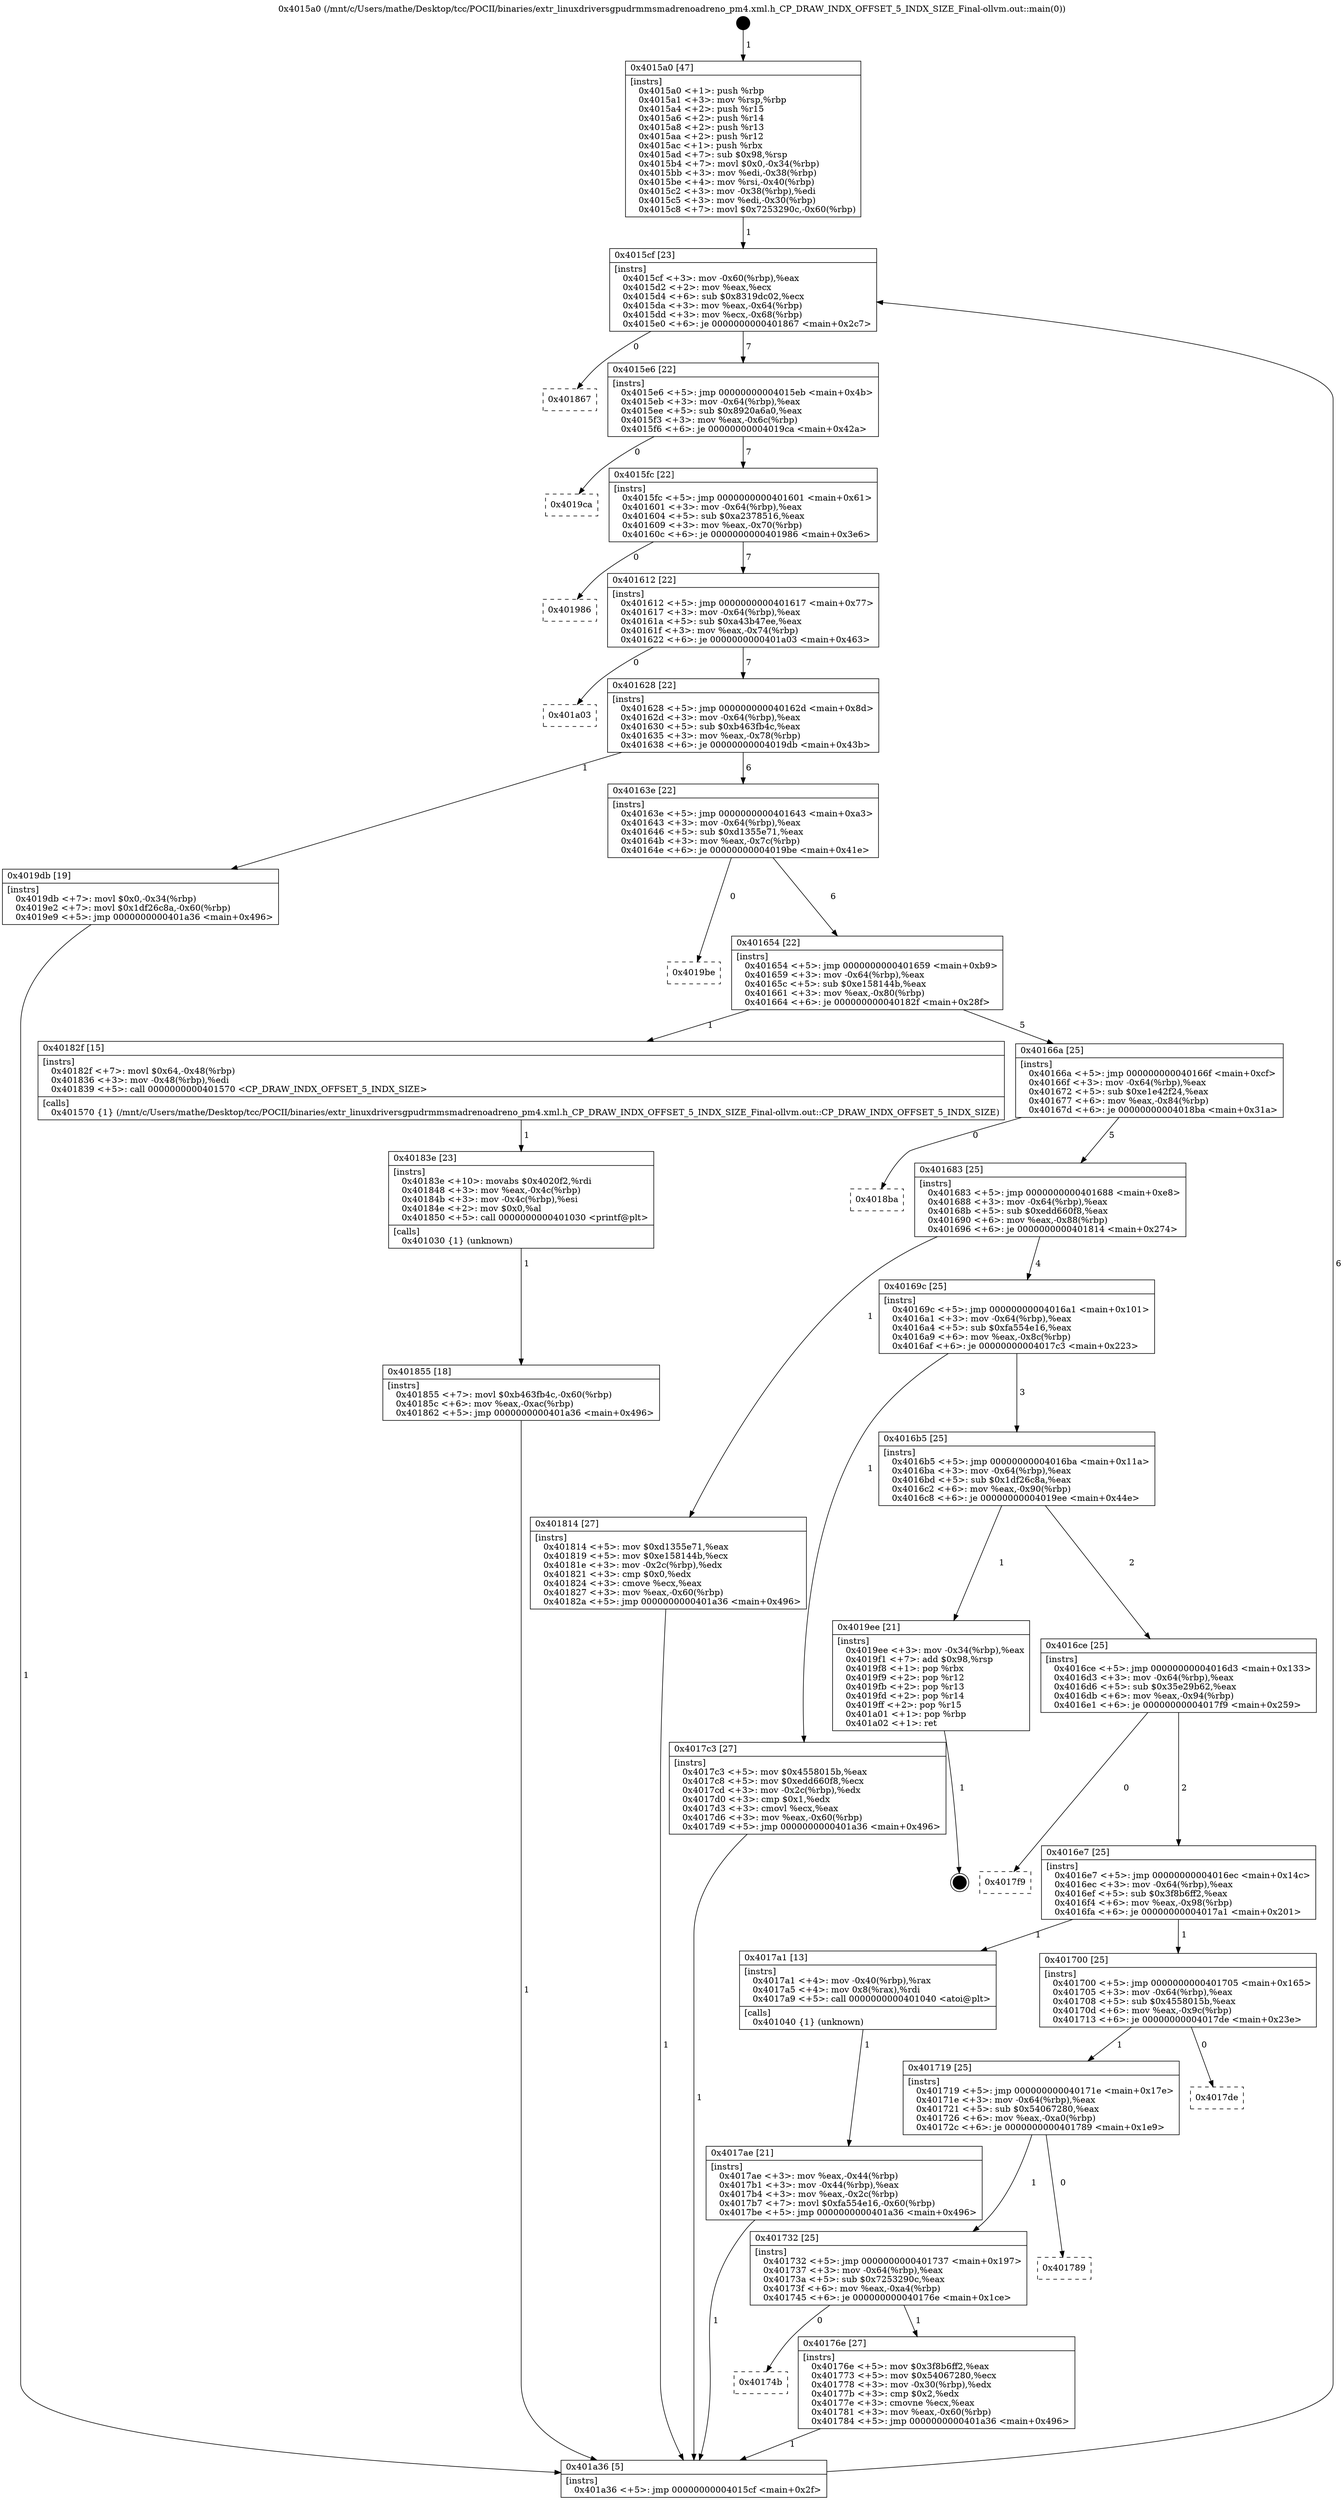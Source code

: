digraph "0x4015a0" {
  label = "0x4015a0 (/mnt/c/Users/mathe/Desktop/tcc/POCII/binaries/extr_linuxdriversgpudrmmsmadrenoadreno_pm4.xml.h_CP_DRAW_INDX_OFFSET_5_INDX_SIZE_Final-ollvm.out::main(0))"
  labelloc = "t"
  node[shape=record]

  Entry [label="",width=0.3,height=0.3,shape=circle,fillcolor=black,style=filled]
  "0x4015cf" [label="{
     0x4015cf [23]\l
     | [instrs]\l
     &nbsp;&nbsp;0x4015cf \<+3\>: mov -0x60(%rbp),%eax\l
     &nbsp;&nbsp;0x4015d2 \<+2\>: mov %eax,%ecx\l
     &nbsp;&nbsp;0x4015d4 \<+6\>: sub $0x8319dc02,%ecx\l
     &nbsp;&nbsp;0x4015da \<+3\>: mov %eax,-0x64(%rbp)\l
     &nbsp;&nbsp;0x4015dd \<+3\>: mov %ecx,-0x68(%rbp)\l
     &nbsp;&nbsp;0x4015e0 \<+6\>: je 0000000000401867 \<main+0x2c7\>\l
  }"]
  "0x401867" [label="{
     0x401867\l
  }", style=dashed]
  "0x4015e6" [label="{
     0x4015e6 [22]\l
     | [instrs]\l
     &nbsp;&nbsp;0x4015e6 \<+5\>: jmp 00000000004015eb \<main+0x4b\>\l
     &nbsp;&nbsp;0x4015eb \<+3\>: mov -0x64(%rbp),%eax\l
     &nbsp;&nbsp;0x4015ee \<+5\>: sub $0x8920a6a0,%eax\l
     &nbsp;&nbsp;0x4015f3 \<+3\>: mov %eax,-0x6c(%rbp)\l
     &nbsp;&nbsp;0x4015f6 \<+6\>: je 00000000004019ca \<main+0x42a\>\l
  }"]
  Exit [label="",width=0.3,height=0.3,shape=circle,fillcolor=black,style=filled,peripheries=2]
  "0x4019ca" [label="{
     0x4019ca\l
  }", style=dashed]
  "0x4015fc" [label="{
     0x4015fc [22]\l
     | [instrs]\l
     &nbsp;&nbsp;0x4015fc \<+5\>: jmp 0000000000401601 \<main+0x61\>\l
     &nbsp;&nbsp;0x401601 \<+3\>: mov -0x64(%rbp),%eax\l
     &nbsp;&nbsp;0x401604 \<+5\>: sub $0xa2378516,%eax\l
     &nbsp;&nbsp;0x401609 \<+3\>: mov %eax,-0x70(%rbp)\l
     &nbsp;&nbsp;0x40160c \<+6\>: je 0000000000401986 \<main+0x3e6\>\l
  }"]
  "0x401855" [label="{
     0x401855 [18]\l
     | [instrs]\l
     &nbsp;&nbsp;0x401855 \<+7\>: movl $0xb463fb4c,-0x60(%rbp)\l
     &nbsp;&nbsp;0x40185c \<+6\>: mov %eax,-0xac(%rbp)\l
     &nbsp;&nbsp;0x401862 \<+5\>: jmp 0000000000401a36 \<main+0x496\>\l
  }"]
  "0x401986" [label="{
     0x401986\l
  }", style=dashed]
  "0x401612" [label="{
     0x401612 [22]\l
     | [instrs]\l
     &nbsp;&nbsp;0x401612 \<+5\>: jmp 0000000000401617 \<main+0x77\>\l
     &nbsp;&nbsp;0x401617 \<+3\>: mov -0x64(%rbp),%eax\l
     &nbsp;&nbsp;0x40161a \<+5\>: sub $0xa43b47ee,%eax\l
     &nbsp;&nbsp;0x40161f \<+3\>: mov %eax,-0x74(%rbp)\l
     &nbsp;&nbsp;0x401622 \<+6\>: je 0000000000401a03 \<main+0x463\>\l
  }"]
  "0x40183e" [label="{
     0x40183e [23]\l
     | [instrs]\l
     &nbsp;&nbsp;0x40183e \<+10\>: movabs $0x4020f2,%rdi\l
     &nbsp;&nbsp;0x401848 \<+3\>: mov %eax,-0x4c(%rbp)\l
     &nbsp;&nbsp;0x40184b \<+3\>: mov -0x4c(%rbp),%esi\l
     &nbsp;&nbsp;0x40184e \<+2\>: mov $0x0,%al\l
     &nbsp;&nbsp;0x401850 \<+5\>: call 0000000000401030 \<printf@plt\>\l
     | [calls]\l
     &nbsp;&nbsp;0x401030 \{1\} (unknown)\l
  }"]
  "0x401a03" [label="{
     0x401a03\l
  }", style=dashed]
  "0x401628" [label="{
     0x401628 [22]\l
     | [instrs]\l
     &nbsp;&nbsp;0x401628 \<+5\>: jmp 000000000040162d \<main+0x8d\>\l
     &nbsp;&nbsp;0x40162d \<+3\>: mov -0x64(%rbp),%eax\l
     &nbsp;&nbsp;0x401630 \<+5\>: sub $0xb463fb4c,%eax\l
     &nbsp;&nbsp;0x401635 \<+3\>: mov %eax,-0x78(%rbp)\l
     &nbsp;&nbsp;0x401638 \<+6\>: je 00000000004019db \<main+0x43b\>\l
  }"]
  "0x4017ae" [label="{
     0x4017ae [21]\l
     | [instrs]\l
     &nbsp;&nbsp;0x4017ae \<+3\>: mov %eax,-0x44(%rbp)\l
     &nbsp;&nbsp;0x4017b1 \<+3\>: mov -0x44(%rbp),%eax\l
     &nbsp;&nbsp;0x4017b4 \<+3\>: mov %eax,-0x2c(%rbp)\l
     &nbsp;&nbsp;0x4017b7 \<+7\>: movl $0xfa554e16,-0x60(%rbp)\l
     &nbsp;&nbsp;0x4017be \<+5\>: jmp 0000000000401a36 \<main+0x496\>\l
  }"]
  "0x4019db" [label="{
     0x4019db [19]\l
     | [instrs]\l
     &nbsp;&nbsp;0x4019db \<+7\>: movl $0x0,-0x34(%rbp)\l
     &nbsp;&nbsp;0x4019e2 \<+7\>: movl $0x1df26c8a,-0x60(%rbp)\l
     &nbsp;&nbsp;0x4019e9 \<+5\>: jmp 0000000000401a36 \<main+0x496\>\l
  }"]
  "0x40163e" [label="{
     0x40163e [22]\l
     | [instrs]\l
     &nbsp;&nbsp;0x40163e \<+5\>: jmp 0000000000401643 \<main+0xa3\>\l
     &nbsp;&nbsp;0x401643 \<+3\>: mov -0x64(%rbp),%eax\l
     &nbsp;&nbsp;0x401646 \<+5\>: sub $0xd1355e71,%eax\l
     &nbsp;&nbsp;0x40164b \<+3\>: mov %eax,-0x7c(%rbp)\l
     &nbsp;&nbsp;0x40164e \<+6\>: je 00000000004019be \<main+0x41e\>\l
  }"]
  "0x4015a0" [label="{
     0x4015a0 [47]\l
     | [instrs]\l
     &nbsp;&nbsp;0x4015a0 \<+1\>: push %rbp\l
     &nbsp;&nbsp;0x4015a1 \<+3\>: mov %rsp,%rbp\l
     &nbsp;&nbsp;0x4015a4 \<+2\>: push %r15\l
     &nbsp;&nbsp;0x4015a6 \<+2\>: push %r14\l
     &nbsp;&nbsp;0x4015a8 \<+2\>: push %r13\l
     &nbsp;&nbsp;0x4015aa \<+2\>: push %r12\l
     &nbsp;&nbsp;0x4015ac \<+1\>: push %rbx\l
     &nbsp;&nbsp;0x4015ad \<+7\>: sub $0x98,%rsp\l
     &nbsp;&nbsp;0x4015b4 \<+7\>: movl $0x0,-0x34(%rbp)\l
     &nbsp;&nbsp;0x4015bb \<+3\>: mov %edi,-0x38(%rbp)\l
     &nbsp;&nbsp;0x4015be \<+4\>: mov %rsi,-0x40(%rbp)\l
     &nbsp;&nbsp;0x4015c2 \<+3\>: mov -0x38(%rbp),%edi\l
     &nbsp;&nbsp;0x4015c5 \<+3\>: mov %edi,-0x30(%rbp)\l
     &nbsp;&nbsp;0x4015c8 \<+7\>: movl $0x7253290c,-0x60(%rbp)\l
  }"]
  "0x4019be" [label="{
     0x4019be\l
  }", style=dashed]
  "0x401654" [label="{
     0x401654 [22]\l
     | [instrs]\l
     &nbsp;&nbsp;0x401654 \<+5\>: jmp 0000000000401659 \<main+0xb9\>\l
     &nbsp;&nbsp;0x401659 \<+3\>: mov -0x64(%rbp),%eax\l
     &nbsp;&nbsp;0x40165c \<+5\>: sub $0xe158144b,%eax\l
     &nbsp;&nbsp;0x401661 \<+3\>: mov %eax,-0x80(%rbp)\l
     &nbsp;&nbsp;0x401664 \<+6\>: je 000000000040182f \<main+0x28f\>\l
  }"]
  "0x401a36" [label="{
     0x401a36 [5]\l
     | [instrs]\l
     &nbsp;&nbsp;0x401a36 \<+5\>: jmp 00000000004015cf \<main+0x2f\>\l
  }"]
  "0x40182f" [label="{
     0x40182f [15]\l
     | [instrs]\l
     &nbsp;&nbsp;0x40182f \<+7\>: movl $0x64,-0x48(%rbp)\l
     &nbsp;&nbsp;0x401836 \<+3\>: mov -0x48(%rbp),%edi\l
     &nbsp;&nbsp;0x401839 \<+5\>: call 0000000000401570 \<CP_DRAW_INDX_OFFSET_5_INDX_SIZE\>\l
     | [calls]\l
     &nbsp;&nbsp;0x401570 \{1\} (/mnt/c/Users/mathe/Desktop/tcc/POCII/binaries/extr_linuxdriversgpudrmmsmadrenoadreno_pm4.xml.h_CP_DRAW_INDX_OFFSET_5_INDX_SIZE_Final-ollvm.out::CP_DRAW_INDX_OFFSET_5_INDX_SIZE)\l
  }"]
  "0x40166a" [label="{
     0x40166a [25]\l
     | [instrs]\l
     &nbsp;&nbsp;0x40166a \<+5\>: jmp 000000000040166f \<main+0xcf\>\l
     &nbsp;&nbsp;0x40166f \<+3\>: mov -0x64(%rbp),%eax\l
     &nbsp;&nbsp;0x401672 \<+5\>: sub $0xe1e42f24,%eax\l
     &nbsp;&nbsp;0x401677 \<+6\>: mov %eax,-0x84(%rbp)\l
     &nbsp;&nbsp;0x40167d \<+6\>: je 00000000004018ba \<main+0x31a\>\l
  }"]
  "0x40174b" [label="{
     0x40174b\l
  }", style=dashed]
  "0x4018ba" [label="{
     0x4018ba\l
  }", style=dashed]
  "0x401683" [label="{
     0x401683 [25]\l
     | [instrs]\l
     &nbsp;&nbsp;0x401683 \<+5\>: jmp 0000000000401688 \<main+0xe8\>\l
     &nbsp;&nbsp;0x401688 \<+3\>: mov -0x64(%rbp),%eax\l
     &nbsp;&nbsp;0x40168b \<+5\>: sub $0xedd660f8,%eax\l
     &nbsp;&nbsp;0x401690 \<+6\>: mov %eax,-0x88(%rbp)\l
     &nbsp;&nbsp;0x401696 \<+6\>: je 0000000000401814 \<main+0x274\>\l
  }"]
  "0x40176e" [label="{
     0x40176e [27]\l
     | [instrs]\l
     &nbsp;&nbsp;0x40176e \<+5\>: mov $0x3f8b6ff2,%eax\l
     &nbsp;&nbsp;0x401773 \<+5\>: mov $0x54067280,%ecx\l
     &nbsp;&nbsp;0x401778 \<+3\>: mov -0x30(%rbp),%edx\l
     &nbsp;&nbsp;0x40177b \<+3\>: cmp $0x2,%edx\l
     &nbsp;&nbsp;0x40177e \<+3\>: cmovne %ecx,%eax\l
     &nbsp;&nbsp;0x401781 \<+3\>: mov %eax,-0x60(%rbp)\l
     &nbsp;&nbsp;0x401784 \<+5\>: jmp 0000000000401a36 \<main+0x496\>\l
  }"]
  "0x401814" [label="{
     0x401814 [27]\l
     | [instrs]\l
     &nbsp;&nbsp;0x401814 \<+5\>: mov $0xd1355e71,%eax\l
     &nbsp;&nbsp;0x401819 \<+5\>: mov $0xe158144b,%ecx\l
     &nbsp;&nbsp;0x40181e \<+3\>: mov -0x2c(%rbp),%edx\l
     &nbsp;&nbsp;0x401821 \<+3\>: cmp $0x0,%edx\l
     &nbsp;&nbsp;0x401824 \<+3\>: cmove %ecx,%eax\l
     &nbsp;&nbsp;0x401827 \<+3\>: mov %eax,-0x60(%rbp)\l
     &nbsp;&nbsp;0x40182a \<+5\>: jmp 0000000000401a36 \<main+0x496\>\l
  }"]
  "0x40169c" [label="{
     0x40169c [25]\l
     | [instrs]\l
     &nbsp;&nbsp;0x40169c \<+5\>: jmp 00000000004016a1 \<main+0x101\>\l
     &nbsp;&nbsp;0x4016a1 \<+3\>: mov -0x64(%rbp),%eax\l
     &nbsp;&nbsp;0x4016a4 \<+5\>: sub $0xfa554e16,%eax\l
     &nbsp;&nbsp;0x4016a9 \<+6\>: mov %eax,-0x8c(%rbp)\l
     &nbsp;&nbsp;0x4016af \<+6\>: je 00000000004017c3 \<main+0x223\>\l
  }"]
  "0x401732" [label="{
     0x401732 [25]\l
     | [instrs]\l
     &nbsp;&nbsp;0x401732 \<+5\>: jmp 0000000000401737 \<main+0x197\>\l
     &nbsp;&nbsp;0x401737 \<+3\>: mov -0x64(%rbp),%eax\l
     &nbsp;&nbsp;0x40173a \<+5\>: sub $0x7253290c,%eax\l
     &nbsp;&nbsp;0x40173f \<+6\>: mov %eax,-0xa4(%rbp)\l
     &nbsp;&nbsp;0x401745 \<+6\>: je 000000000040176e \<main+0x1ce\>\l
  }"]
  "0x4017c3" [label="{
     0x4017c3 [27]\l
     | [instrs]\l
     &nbsp;&nbsp;0x4017c3 \<+5\>: mov $0x4558015b,%eax\l
     &nbsp;&nbsp;0x4017c8 \<+5\>: mov $0xedd660f8,%ecx\l
     &nbsp;&nbsp;0x4017cd \<+3\>: mov -0x2c(%rbp),%edx\l
     &nbsp;&nbsp;0x4017d0 \<+3\>: cmp $0x1,%edx\l
     &nbsp;&nbsp;0x4017d3 \<+3\>: cmovl %ecx,%eax\l
     &nbsp;&nbsp;0x4017d6 \<+3\>: mov %eax,-0x60(%rbp)\l
     &nbsp;&nbsp;0x4017d9 \<+5\>: jmp 0000000000401a36 \<main+0x496\>\l
  }"]
  "0x4016b5" [label="{
     0x4016b5 [25]\l
     | [instrs]\l
     &nbsp;&nbsp;0x4016b5 \<+5\>: jmp 00000000004016ba \<main+0x11a\>\l
     &nbsp;&nbsp;0x4016ba \<+3\>: mov -0x64(%rbp),%eax\l
     &nbsp;&nbsp;0x4016bd \<+5\>: sub $0x1df26c8a,%eax\l
     &nbsp;&nbsp;0x4016c2 \<+6\>: mov %eax,-0x90(%rbp)\l
     &nbsp;&nbsp;0x4016c8 \<+6\>: je 00000000004019ee \<main+0x44e\>\l
  }"]
  "0x401789" [label="{
     0x401789\l
  }", style=dashed]
  "0x4019ee" [label="{
     0x4019ee [21]\l
     | [instrs]\l
     &nbsp;&nbsp;0x4019ee \<+3\>: mov -0x34(%rbp),%eax\l
     &nbsp;&nbsp;0x4019f1 \<+7\>: add $0x98,%rsp\l
     &nbsp;&nbsp;0x4019f8 \<+1\>: pop %rbx\l
     &nbsp;&nbsp;0x4019f9 \<+2\>: pop %r12\l
     &nbsp;&nbsp;0x4019fb \<+2\>: pop %r13\l
     &nbsp;&nbsp;0x4019fd \<+2\>: pop %r14\l
     &nbsp;&nbsp;0x4019ff \<+2\>: pop %r15\l
     &nbsp;&nbsp;0x401a01 \<+1\>: pop %rbp\l
     &nbsp;&nbsp;0x401a02 \<+1\>: ret\l
  }"]
  "0x4016ce" [label="{
     0x4016ce [25]\l
     | [instrs]\l
     &nbsp;&nbsp;0x4016ce \<+5\>: jmp 00000000004016d3 \<main+0x133\>\l
     &nbsp;&nbsp;0x4016d3 \<+3\>: mov -0x64(%rbp),%eax\l
     &nbsp;&nbsp;0x4016d6 \<+5\>: sub $0x35e29b62,%eax\l
     &nbsp;&nbsp;0x4016db \<+6\>: mov %eax,-0x94(%rbp)\l
     &nbsp;&nbsp;0x4016e1 \<+6\>: je 00000000004017f9 \<main+0x259\>\l
  }"]
  "0x401719" [label="{
     0x401719 [25]\l
     | [instrs]\l
     &nbsp;&nbsp;0x401719 \<+5\>: jmp 000000000040171e \<main+0x17e\>\l
     &nbsp;&nbsp;0x40171e \<+3\>: mov -0x64(%rbp),%eax\l
     &nbsp;&nbsp;0x401721 \<+5\>: sub $0x54067280,%eax\l
     &nbsp;&nbsp;0x401726 \<+6\>: mov %eax,-0xa0(%rbp)\l
     &nbsp;&nbsp;0x40172c \<+6\>: je 0000000000401789 \<main+0x1e9\>\l
  }"]
  "0x4017f9" [label="{
     0x4017f9\l
  }", style=dashed]
  "0x4016e7" [label="{
     0x4016e7 [25]\l
     | [instrs]\l
     &nbsp;&nbsp;0x4016e7 \<+5\>: jmp 00000000004016ec \<main+0x14c\>\l
     &nbsp;&nbsp;0x4016ec \<+3\>: mov -0x64(%rbp),%eax\l
     &nbsp;&nbsp;0x4016ef \<+5\>: sub $0x3f8b6ff2,%eax\l
     &nbsp;&nbsp;0x4016f4 \<+6\>: mov %eax,-0x98(%rbp)\l
     &nbsp;&nbsp;0x4016fa \<+6\>: je 00000000004017a1 \<main+0x201\>\l
  }"]
  "0x4017de" [label="{
     0x4017de\l
  }", style=dashed]
  "0x4017a1" [label="{
     0x4017a1 [13]\l
     | [instrs]\l
     &nbsp;&nbsp;0x4017a1 \<+4\>: mov -0x40(%rbp),%rax\l
     &nbsp;&nbsp;0x4017a5 \<+4\>: mov 0x8(%rax),%rdi\l
     &nbsp;&nbsp;0x4017a9 \<+5\>: call 0000000000401040 \<atoi@plt\>\l
     | [calls]\l
     &nbsp;&nbsp;0x401040 \{1\} (unknown)\l
  }"]
  "0x401700" [label="{
     0x401700 [25]\l
     | [instrs]\l
     &nbsp;&nbsp;0x401700 \<+5\>: jmp 0000000000401705 \<main+0x165\>\l
     &nbsp;&nbsp;0x401705 \<+3\>: mov -0x64(%rbp),%eax\l
     &nbsp;&nbsp;0x401708 \<+5\>: sub $0x4558015b,%eax\l
     &nbsp;&nbsp;0x40170d \<+6\>: mov %eax,-0x9c(%rbp)\l
     &nbsp;&nbsp;0x401713 \<+6\>: je 00000000004017de \<main+0x23e\>\l
  }"]
  Entry -> "0x4015a0" [label=" 1"]
  "0x4015cf" -> "0x401867" [label=" 0"]
  "0x4015cf" -> "0x4015e6" [label=" 7"]
  "0x4019ee" -> Exit [label=" 1"]
  "0x4015e6" -> "0x4019ca" [label=" 0"]
  "0x4015e6" -> "0x4015fc" [label=" 7"]
  "0x4019db" -> "0x401a36" [label=" 1"]
  "0x4015fc" -> "0x401986" [label=" 0"]
  "0x4015fc" -> "0x401612" [label=" 7"]
  "0x401855" -> "0x401a36" [label=" 1"]
  "0x401612" -> "0x401a03" [label=" 0"]
  "0x401612" -> "0x401628" [label=" 7"]
  "0x40183e" -> "0x401855" [label=" 1"]
  "0x401628" -> "0x4019db" [label=" 1"]
  "0x401628" -> "0x40163e" [label=" 6"]
  "0x40182f" -> "0x40183e" [label=" 1"]
  "0x40163e" -> "0x4019be" [label=" 0"]
  "0x40163e" -> "0x401654" [label=" 6"]
  "0x401814" -> "0x401a36" [label=" 1"]
  "0x401654" -> "0x40182f" [label=" 1"]
  "0x401654" -> "0x40166a" [label=" 5"]
  "0x4017c3" -> "0x401a36" [label=" 1"]
  "0x40166a" -> "0x4018ba" [label=" 0"]
  "0x40166a" -> "0x401683" [label=" 5"]
  "0x4017ae" -> "0x401a36" [label=" 1"]
  "0x401683" -> "0x401814" [label=" 1"]
  "0x401683" -> "0x40169c" [label=" 4"]
  "0x4017a1" -> "0x4017ae" [label=" 1"]
  "0x40169c" -> "0x4017c3" [label=" 1"]
  "0x40169c" -> "0x4016b5" [label=" 3"]
  "0x4015a0" -> "0x4015cf" [label=" 1"]
  "0x4016b5" -> "0x4019ee" [label=" 1"]
  "0x4016b5" -> "0x4016ce" [label=" 2"]
  "0x40176e" -> "0x401a36" [label=" 1"]
  "0x4016ce" -> "0x4017f9" [label=" 0"]
  "0x4016ce" -> "0x4016e7" [label=" 2"]
  "0x401732" -> "0x40176e" [label=" 1"]
  "0x4016e7" -> "0x4017a1" [label=" 1"]
  "0x4016e7" -> "0x401700" [label=" 1"]
  "0x401a36" -> "0x4015cf" [label=" 6"]
  "0x401700" -> "0x4017de" [label=" 0"]
  "0x401700" -> "0x401719" [label=" 1"]
  "0x401732" -> "0x40174b" [label=" 0"]
  "0x401719" -> "0x401789" [label=" 0"]
  "0x401719" -> "0x401732" [label=" 1"]
}
